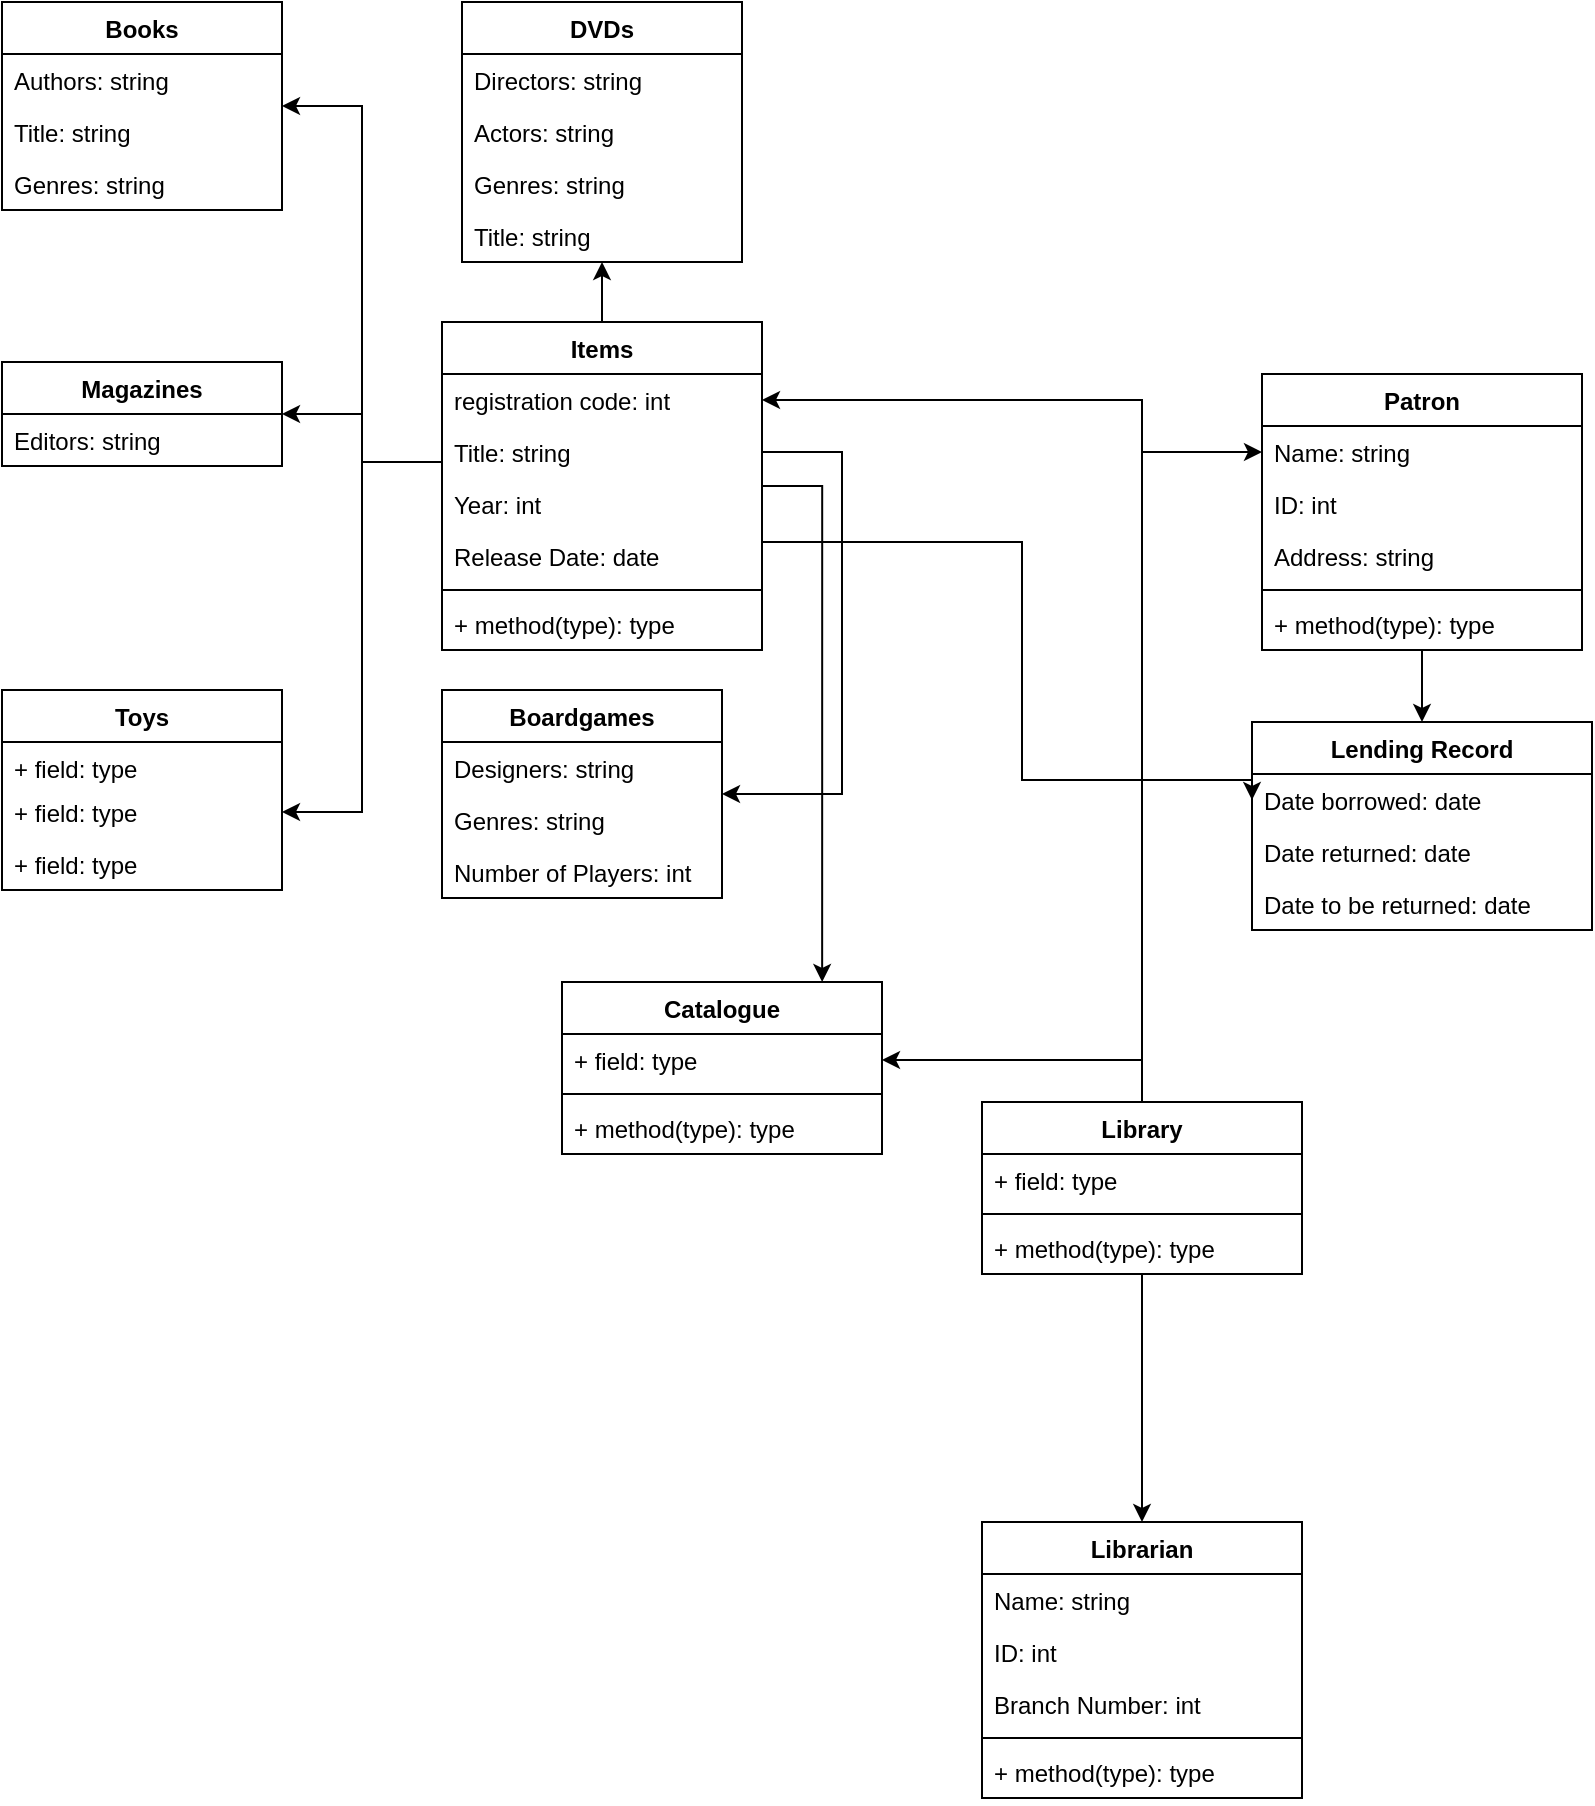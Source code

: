 <mxfile version="17.1.5" type="github">
  <diagram id="kL-8Vip2JxBOnkjo9LfI" name="Page-1">
    <mxGraphModel dx="2512" dy="752" grid="1" gridSize="10" guides="1" tooltips="1" connect="1" arrows="1" fold="1" page="1" pageScale="1" pageWidth="850" pageHeight="1100" math="0" shadow="0">
      <root>
        <mxCell id="0" />
        <mxCell id="1" parent="0" />
        <mxCell id="zy-rkR1DpPPFgzY5bVM7-54" style="edgeStyle=orthogonalEdgeStyle;rounded=0;orthogonalLoop=1;jettySize=auto;html=1;entryX=1;entryY=0.5;entryDx=0;entryDy=0;" parent="1" source="zy-rkR1DpPPFgzY5bVM7-5" target="zy-rkR1DpPPFgzY5bVM7-19" edge="1">
          <mxGeometry relative="1" as="geometry" />
        </mxCell>
        <mxCell id="zy-rkR1DpPPFgzY5bVM7-55" style="edgeStyle=orthogonalEdgeStyle;rounded=0;orthogonalLoop=1;jettySize=auto;html=1;" parent="1" source="zy-rkR1DpPPFgzY5bVM7-5" target="zy-rkR1DpPPFgzY5bVM7-11" edge="1">
          <mxGeometry relative="1" as="geometry" />
        </mxCell>
        <mxCell id="zy-rkR1DpPPFgzY5bVM7-58" style="edgeStyle=orthogonalEdgeStyle;rounded=0;orthogonalLoop=1;jettySize=auto;html=1;" parent="1" source="zy-rkR1DpPPFgzY5bVM7-5" target="zy-rkR1DpPPFgzY5bVM7-51" edge="1">
          <mxGeometry relative="1" as="geometry" />
        </mxCell>
        <mxCell id="nWWxf6EBxmyib_e2WT4O-10" style="edgeStyle=orthogonalEdgeStyle;rounded=0;orthogonalLoop=1;jettySize=auto;html=1;" edge="1" parent="1" source="zy-rkR1DpPPFgzY5bVM7-5" target="zy-rkR1DpPPFgzY5bVM7-46">
          <mxGeometry relative="1" as="geometry" />
        </mxCell>
        <mxCell id="zy-rkR1DpPPFgzY5bVM7-5" value="Library" style="swimlane;fontStyle=1;align=center;verticalAlign=top;childLayout=stackLayout;horizontal=1;startSize=26;horizontalStack=0;resizeParent=1;resizeParentMax=0;resizeLast=0;collapsible=1;marginBottom=0;" parent="1" vertex="1">
          <mxGeometry x="390" y="580" width="160" height="86" as="geometry" />
        </mxCell>
        <mxCell id="zy-rkR1DpPPFgzY5bVM7-6" value="+ field: type" style="text;strokeColor=none;fillColor=none;align=left;verticalAlign=top;spacingLeft=4;spacingRight=4;overflow=hidden;rotatable=0;points=[[0,0.5],[1,0.5]];portConstraint=eastwest;" parent="zy-rkR1DpPPFgzY5bVM7-5" vertex="1">
          <mxGeometry y="26" width="160" height="26" as="geometry" />
        </mxCell>
        <mxCell id="zy-rkR1DpPPFgzY5bVM7-7" value="" style="line;strokeWidth=1;fillColor=none;align=left;verticalAlign=middle;spacingTop=-1;spacingLeft=3;spacingRight=3;rotatable=0;labelPosition=right;points=[];portConstraint=eastwest;" parent="zy-rkR1DpPPFgzY5bVM7-5" vertex="1">
          <mxGeometry y="52" width="160" height="8" as="geometry" />
        </mxCell>
        <mxCell id="zy-rkR1DpPPFgzY5bVM7-8" value="+ method(type): type" style="text;strokeColor=none;fillColor=none;align=left;verticalAlign=top;spacingLeft=4;spacingRight=4;overflow=hidden;rotatable=0;points=[[0,0.5],[1,0.5]];portConstraint=eastwest;" parent="zy-rkR1DpPPFgzY5bVM7-5" vertex="1">
          <mxGeometry y="60" width="160" height="26" as="geometry" />
        </mxCell>
        <mxCell id="zy-rkR1DpPPFgzY5bVM7-59" style="edgeStyle=orthogonalEdgeStyle;rounded=0;orthogonalLoop=1;jettySize=auto;html=1;" parent="1" source="zy-rkR1DpPPFgzY5bVM7-10" target="zy-rkR1DpPPFgzY5bVM7-41" edge="1">
          <mxGeometry relative="1" as="geometry" />
        </mxCell>
        <mxCell id="zy-rkR1DpPPFgzY5bVM7-10" value="Patron" style="swimlane;fontStyle=1;align=center;verticalAlign=top;childLayout=stackLayout;horizontal=1;startSize=26;horizontalStack=0;resizeParent=1;resizeParentMax=0;resizeLast=0;collapsible=1;marginBottom=0;" parent="1" vertex="1">
          <mxGeometry x="530" y="216" width="160" height="138" as="geometry" />
        </mxCell>
        <mxCell id="zy-rkR1DpPPFgzY5bVM7-11" value="Name: string&#xa;" style="text;strokeColor=none;fillColor=none;align=left;verticalAlign=top;spacingLeft=4;spacingRight=4;overflow=hidden;rotatable=0;points=[[0,0.5],[1,0.5]];portConstraint=eastwest;" parent="zy-rkR1DpPPFgzY5bVM7-10" vertex="1">
          <mxGeometry y="26" width="160" height="26" as="geometry" />
        </mxCell>
        <mxCell id="nWWxf6EBxmyib_e2WT4O-13" value="ID: int" style="text;strokeColor=none;fillColor=none;align=left;verticalAlign=top;spacingLeft=4;spacingRight=4;overflow=hidden;rotatable=0;points=[[0,0.5],[1,0.5]];portConstraint=eastwest;" vertex="1" parent="zy-rkR1DpPPFgzY5bVM7-10">
          <mxGeometry y="52" width="160" height="26" as="geometry" />
        </mxCell>
        <mxCell id="nWWxf6EBxmyib_e2WT4O-14" value="Address: string" style="text;strokeColor=none;fillColor=none;align=left;verticalAlign=top;spacingLeft=4;spacingRight=4;overflow=hidden;rotatable=0;points=[[0,0.5],[1,0.5]];portConstraint=eastwest;" vertex="1" parent="zy-rkR1DpPPFgzY5bVM7-10">
          <mxGeometry y="78" width="160" height="26" as="geometry" />
        </mxCell>
        <mxCell id="zy-rkR1DpPPFgzY5bVM7-12" value="" style="line;strokeWidth=1;fillColor=none;align=left;verticalAlign=middle;spacingTop=-1;spacingLeft=3;spacingRight=3;rotatable=0;labelPosition=right;points=[];portConstraint=eastwest;" parent="zy-rkR1DpPPFgzY5bVM7-10" vertex="1">
          <mxGeometry y="104" width="160" height="8" as="geometry" />
        </mxCell>
        <mxCell id="zy-rkR1DpPPFgzY5bVM7-13" value="+ method(type): type" style="text;strokeColor=none;fillColor=none;align=left;verticalAlign=top;spacingLeft=4;spacingRight=4;overflow=hidden;rotatable=0;points=[[0,0.5],[1,0.5]];portConstraint=eastwest;" parent="zy-rkR1DpPPFgzY5bVM7-10" vertex="1">
          <mxGeometry y="112" width="160" height="26" as="geometry" />
        </mxCell>
        <mxCell id="zy-rkR1DpPPFgzY5bVM7-14" value="Books" style="swimlane;fontStyle=1;childLayout=stackLayout;horizontal=1;startSize=26;fillColor=none;horizontalStack=0;resizeParent=1;resizeParentMax=0;resizeLast=0;collapsible=1;marginBottom=0;" parent="1" vertex="1">
          <mxGeometry x="-100" y="30" width="140" height="104" as="geometry" />
        </mxCell>
        <mxCell id="zy-rkR1DpPPFgzY5bVM7-15" value="Authors: string" style="text;strokeColor=none;fillColor=none;align=left;verticalAlign=top;spacingLeft=4;spacingRight=4;overflow=hidden;rotatable=0;points=[[0,0.5],[1,0.5]];portConstraint=eastwest;" parent="zy-rkR1DpPPFgzY5bVM7-14" vertex="1">
          <mxGeometry y="26" width="140" height="26" as="geometry" />
        </mxCell>
        <mxCell id="zy-rkR1DpPPFgzY5bVM7-16" value="Title: string&#xa;&#xa;" style="text;strokeColor=none;fillColor=none;align=left;verticalAlign=top;spacingLeft=4;spacingRight=4;overflow=hidden;rotatable=0;points=[[0,0.5],[1,0.5]];portConstraint=eastwest;" parent="zy-rkR1DpPPFgzY5bVM7-14" vertex="1">
          <mxGeometry y="52" width="140" height="26" as="geometry" />
        </mxCell>
        <mxCell id="nWWxf6EBxmyib_e2WT4O-1" value="Genres: string" style="text;strokeColor=none;fillColor=none;align=left;verticalAlign=top;spacingLeft=4;spacingRight=4;overflow=hidden;rotatable=0;points=[[0,0.5],[1,0.5]];portConstraint=eastwest;" vertex="1" parent="zy-rkR1DpPPFgzY5bVM7-14">
          <mxGeometry y="78" width="140" height="26" as="geometry" />
        </mxCell>
        <mxCell id="zy-rkR1DpPPFgzY5bVM7-61" style="edgeStyle=orthogonalEdgeStyle;rounded=0;orthogonalLoop=1;jettySize=auto;html=1;entryX=1;entryY=0.5;entryDx=0;entryDy=0;" parent="1" source="zy-rkR1DpPPFgzY5bVM7-18" target="zy-rkR1DpPPFgzY5bVM7-14" edge="1">
          <mxGeometry relative="1" as="geometry">
            <Array as="points">
              <mxPoint x="80" y="260" />
              <mxPoint x="80" y="82" />
            </Array>
          </mxGeometry>
        </mxCell>
        <mxCell id="zy-rkR1DpPPFgzY5bVM7-62" style="edgeStyle=orthogonalEdgeStyle;rounded=0;orthogonalLoop=1;jettySize=auto;html=1;" parent="1" source="zy-rkR1DpPPFgzY5bVM7-18" target="zy-rkR1DpPPFgzY5bVM7-31" edge="1">
          <mxGeometry relative="1" as="geometry">
            <Array as="points">
              <mxPoint x="80" y="260" />
              <mxPoint x="80" y="236" />
            </Array>
          </mxGeometry>
        </mxCell>
        <mxCell id="zy-rkR1DpPPFgzY5bVM7-63" style="edgeStyle=orthogonalEdgeStyle;rounded=0;orthogonalLoop=1;jettySize=auto;html=1;entryX=1;entryY=0.5;entryDx=0;entryDy=0;" parent="1" source="zy-rkR1DpPPFgzY5bVM7-18" target="zy-rkR1DpPPFgzY5bVM7-37" edge="1">
          <mxGeometry relative="1" as="geometry">
            <mxPoint x="80" y="440" as="targetPoint" />
            <Array as="points">
              <mxPoint x="80" y="260" />
              <mxPoint x="80" y="435" />
            </Array>
          </mxGeometry>
        </mxCell>
        <mxCell id="nWWxf6EBxmyib_e2WT4O-8" style="edgeStyle=orthogonalEdgeStyle;rounded=0;orthogonalLoop=1;jettySize=auto;html=1;entryX=0.5;entryY=1;entryDx=0;entryDy=0;" edge="1" parent="1" source="zy-rkR1DpPPFgzY5bVM7-18" target="zy-rkR1DpPPFgzY5bVM7-23">
          <mxGeometry relative="1" as="geometry" />
        </mxCell>
        <mxCell id="nWWxf6EBxmyib_e2WT4O-11" style="edgeStyle=orthogonalEdgeStyle;rounded=0;orthogonalLoop=1;jettySize=auto;html=1;entryX=0.813;entryY=0;entryDx=0;entryDy=0;entryPerimeter=0;" edge="1" parent="1" source="zy-rkR1DpPPFgzY5bVM7-18" target="zy-rkR1DpPPFgzY5bVM7-50">
          <mxGeometry relative="1" as="geometry">
            <Array as="points">
              <mxPoint x="310" y="272" />
            </Array>
          </mxGeometry>
        </mxCell>
        <mxCell id="nWWxf6EBxmyib_e2WT4O-12" style="edgeStyle=orthogonalEdgeStyle;rounded=0;orthogonalLoop=1;jettySize=auto;html=1;entryX=0;entryY=0.5;entryDx=0;entryDy=0;" edge="1" parent="1" source="zy-rkR1DpPPFgzY5bVM7-18" target="zy-rkR1DpPPFgzY5bVM7-42">
          <mxGeometry relative="1" as="geometry">
            <Array as="points">
              <mxPoint x="410" y="300" />
              <mxPoint x="410" y="419" />
            </Array>
          </mxGeometry>
        </mxCell>
        <mxCell id="zy-rkR1DpPPFgzY5bVM7-18" value="Items" style="swimlane;fontStyle=1;align=center;verticalAlign=top;childLayout=stackLayout;horizontal=1;startSize=26;horizontalStack=0;resizeParent=1;resizeParentMax=0;resizeLast=0;collapsible=1;marginBottom=0;" parent="1" vertex="1">
          <mxGeometry x="120" y="190" width="160" height="164" as="geometry" />
        </mxCell>
        <mxCell id="zy-rkR1DpPPFgzY5bVM7-19" value="registration code: int" style="text;strokeColor=none;fillColor=none;align=left;verticalAlign=top;spacingLeft=4;spacingRight=4;overflow=hidden;rotatable=0;points=[[0,0.5],[1,0.5]];portConstraint=eastwest;" parent="zy-rkR1DpPPFgzY5bVM7-18" vertex="1">
          <mxGeometry y="26" width="160" height="26" as="geometry" />
        </mxCell>
        <mxCell id="nWWxf6EBxmyib_e2WT4O-4" value="Title: string" style="text;strokeColor=none;fillColor=none;align=left;verticalAlign=top;spacingLeft=4;spacingRight=4;overflow=hidden;rotatable=0;points=[[0,0.5],[1,0.5]];portConstraint=eastwest;" vertex="1" parent="zy-rkR1DpPPFgzY5bVM7-18">
          <mxGeometry y="52" width="160" height="26" as="geometry" />
        </mxCell>
        <mxCell id="nWWxf6EBxmyib_e2WT4O-3" value="Year: int" style="text;strokeColor=none;fillColor=none;align=left;verticalAlign=top;spacingLeft=4;spacingRight=4;overflow=hidden;rotatable=0;points=[[0,0.5],[1,0.5]];portConstraint=eastwest;" vertex="1" parent="zy-rkR1DpPPFgzY5bVM7-18">
          <mxGeometry y="78" width="160" height="26" as="geometry" />
        </mxCell>
        <mxCell id="nWWxf6EBxmyib_e2WT4O-6" value="Release Date: date" style="text;strokeColor=none;fillColor=none;align=left;verticalAlign=top;spacingLeft=4;spacingRight=4;overflow=hidden;rotatable=0;points=[[0,0.5],[1,0.5]];portConstraint=eastwest;" vertex="1" parent="zy-rkR1DpPPFgzY5bVM7-18">
          <mxGeometry y="104" width="160" height="26" as="geometry" />
        </mxCell>
        <mxCell id="zy-rkR1DpPPFgzY5bVM7-20" value="" style="line;strokeWidth=1;fillColor=none;align=left;verticalAlign=middle;spacingTop=-1;spacingLeft=3;spacingRight=3;rotatable=0;labelPosition=right;points=[];portConstraint=eastwest;" parent="zy-rkR1DpPPFgzY5bVM7-18" vertex="1">
          <mxGeometry y="130" width="160" height="8" as="geometry" />
        </mxCell>
        <mxCell id="zy-rkR1DpPPFgzY5bVM7-21" value="+ method(type): type" style="text;strokeColor=none;fillColor=none;align=left;verticalAlign=top;spacingLeft=4;spacingRight=4;overflow=hidden;rotatable=0;points=[[0,0.5],[1,0.5]];portConstraint=eastwest;" parent="zy-rkR1DpPPFgzY5bVM7-18" vertex="1">
          <mxGeometry y="138" width="160" height="26" as="geometry" />
        </mxCell>
        <mxCell id="zy-rkR1DpPPFgzY5bVM7-23" value="DVDs" style="swimlane;fontStyle=1;childLayout=stackLayout;horizontal=1;startSize=26;fillColor=none;horizontalStack=0;resizeParent=1;resizeParentMax=0;resizeLast=0;collapsible=1;marginBottom=0;" parent="1" vertex="1">
          <mxGeometry x="130" y="30" width="140" height="130" as="geometry" />
        </mxCell>
        <mxCell id="zy-rkR1DpPPFgzY5bVM7-24" value="Directors: string" style="text;strokeColor=none;fillColor=none;align=left;verticalAlign=top;spacingLeft=4;spacingRight=4;overflow=hidden;rotatable=0;points=[[0,0.5],[1,0.5]];portConstraint=eastwest;" parent="zy-rkR1DpPPFgzY5bVM7-23" vertex="1">
          <mxGeometry y="26" width="140" height="26" as="geometry" />
        </mxCell>
        <mxCell id="zy-rkR1DpPPFgzY5bVM7-25" value="Actors: string" style="text;strokeColor=none;fillColor=none;align=left;verticalAlign=top;spacingLeft=4;spacingRight=4;overflow=hidden;rotatable=0;points=[[0,0.5],[1,0.5]];portConstraint=eastwest;" parent="zy-rkR1DpPPFgzY5bVM7-23" vertex="1">
          <mxGeometry y="52" width="140" height="26" as="geometry" />
        </mxCell>
        <mxCell id="zy-rkR1DpPPFgzY5bVM7-26" value="Genres: string" style="text;strokeColor=none;fillColor=none;align=left;verticalAlign=top;spacingLeft=4;spacingRight=4;overflow=hidden;rotatable=0;points=[[0,0.5],[1,0.5]];portConstraint=eastwest;" parent="zy-rkR1DpPPFgzY5bVM7-23" vertex="1">
          <mxGeometry y="78" width="140" height="26" as="geometry" />
        </mxCell>
        <mxCell id="nWWxf6EBxmyib_e2WT4O-2" value="Title: string" style="text;strokeColor=none;fillColor=none;align=left;verticalAlign=top;spacingLeft=4;spacingRight=4;overflow=hidden;rotatable=0;points=[[0,0.5],[1,0.5]];portConstraint=eastwest;" vertex="1" parent="zy-rkR1DpPPFgzY5bVM7-23">
          <mxGeometry y="104" width="140" height="26" as="geometry" />
        </mxCell>
        <mxCell id="zy-rkR1DpPPFgzY5bVM7-27" value="Boardgames" style="swimlane;fontStyle=1;childLayout=stackLayout;horizontal=1;startSize=26;fillColor=none;horizontalStack=0;resizeParent=1;resizeParentMax=0;resizeLast=0;collapsible=1;marginBottom=0;" parent="1" vertex="1">
          <mxGeometry x="120" y="374" width="140" height="104" as="geometry" />
        </mxCell>
        <mxCell id="zy-rkR1DpPPFgzY5bVM7-28" value="Designers: string" style="text;strokeColor=none;fillColor=none;align=left;verticalAlign=top;spacingLeft=4;spacingRight=4;overflow=hidden;rotatable=0;points=[[0,0.5],[1,0.5]];portConstraint=eastwest;" parent="zy-rkR1DpPPFgzY5bVM7-27" vertex="1">
          <mxGeometry y="26" width="140" height="26" as="geometry" />
        </mxCell>
        <mxCell id="zy-rkR1DpPPFgzY5bVM7-29" value="Genres: string" style="text;strokeColor=none;fillColor=none;align=left;verticalAlign=top;spacingLeft=4;spacingRight=4;overflow=hidden;rotatable=0;points=[[0,0.5],[1,0.5]];portConstraint=eastwest;" parent="zy-rkR1DpPPFgzY5bVM7-27" vertex="1">
          <mxGeometry y="52" width="140" height="26" as="geometry" />
        </mxCell>
        <mxCell id="zy-rkR1DpPPFgzY5bVM7-30" value="Number of Players: int" style="text;strokeColor=none;fillColor=none;align=left;verticalAlign=top;spacingLeft=4;spacingRight=4;overflow=hidden;rotatable=0;points=[[0,0.5],[1,0.5]];portConstraint=eastwest;" parent="zy-rkR1DpPPFgzY5bVM7-27" vertex="1">
          <mxGeometry y="78" width="140" height="26" as="geometry" />
        </mxCell>
        <mxCell id="zy-rkR1DpPPFgzY5bVM7-31" value="Magazines" style="swimlane;fontStyle=1;childLayout=stackLayout;horizontal=1;startSize=26;fillColor=none;horizontalStack=0;resizeParent=1;resizeParentMax=0;resizeLast=0;collapsible=1;marginBottom=0;" parent="1" vertex="1">
          <mxGeometry x="-100" y="210" width="140" height="52" as="geometry" />
        </mxCell>
        <mxCell id="zy-rkR1DpPPFgzY5bVM7-33" value="Editors: string" style="text;strokeColor=none;fillColor=none;align=left;verticalAlign=top;spacingLeft=4;spacingRight=4;overflow=hidden;rotatable=0;points=[[0,0.5],[1,0.5]];portConstraint=eastwest;" parent="zy-rkR1DpPPFgzY5bVM7-31" vertex="1">
          <mxGeometry y="26" width="140" height="26" as="geometry" />
        </mxCell>
        <mxCell id="zy-rkR1DpPPFgzY5bVM7-35" value="Toys" style="swimlane;fontStyle=1;childLayout=stackLayout;horizontal=1;startSize=26;fillColor=none;horizontalStack=0;resizeParent=1;resizeParentMax=0;resizeLast=0;collapsible=1;marginBottom=0;" parent="1" vertex="1">
          <mxGeometry x="-100" y="374" width="140" height="100" as="geometry" />
        </mxCell>
        <mxCell id="zy-rkR1DpPPFgzY5bVM7-36" value="+ field: type" style="text;strokeColor=none;fillColor=none;align=left;verticalAlign=top;spacingLeft=4;spacingRight=4;overflow=hidden;rotatable=0;points=[[0,0.5],[1,0.5]];portConstraint=eastwest;" parent="zy-rkR1DpPPFgzY5bVM7-35" vertex="1">
          <mxGeometry y="26" width="140" height="22" as="geometry" />
        </mxCell>
        <mxCell id="zy-rkR1DpPPFgzY5bVM7-37" value="+ field: type" style="text;strokeColor=none;fillColor=none;align=left;verticalAlign=top;spacingLeft=4;spacingRight=4;overflow=hidden;rotatable=0;points=[[0,0.5],[1,0.5]];portConstraint=eastwest;" parent="zy-rkR1DpPPFgzY5bVM7-35" vertex="1">
          <mxGeometry y="48" width="140" height="26" as="geometry" />
        </mxCell>
        <mxCell id="zy-rkR1DpPPFgzY5bVM7-38" value="+ field: type" style="text;strokeColor=none;fillColor=none;align=left;verticalAlign=top;spacingLeft=4;spacingRight=4;overflow=hidden;rotatable=0;points=[[0,0.5],[1,0.5]];portConstraint=eastwest;" parent="zy-rkR1DpPPFgzY5bVM7-35" vertex="1">
          <mxGeometry y="74" width="140" height="26" as="geometry" />
        </mxCell>
        <mxCell id="zy-rkR1DpPPFgzY5bVM7-41" value="Lending Record" style="swimlane;fontStyle=1;childLayout=stackLayout;horizontal=1;startSize=26;fillColor=none;horizontalStack=0;resizeParent=1;resizeParentMax=0;resizeLast=0;collapsible=1;marginBottom=0;" parent="1" vertex="1">
          <mxGeometry x="525" y="390" width="170" height="104" as="geometry" />
        </mxCell>
        <mxCell id="zy-rkR1DpPPFgzY5bVM7-42" value="Date borrowed: date" style="text;strokeColor=none;fillColor=none;align=left;verticalAlign=top;spacingLeft=4;spacingRight=4;overflow=hidden;rotatable=0;points=[[0,0.5],[1,0.5]];portConstraint=eastwest;" parent="zy-rkR1DpPPFgzY5bVM7-41" vertex="1">
          <mxGeometry y="26" width="170" height="26" as="geometry" />
        </mxCell>
        <mxCell id="zy-rkR1DpPPFgzY5bVM7-43" value="Date returned: date" style="text;strokeColor=none;fillColor=none;align=left;verticalAlign=top;spacingLeft=4;spacingRight=4;overflow=hidden;rotatable=0;points=[[0,0.5],[1,0.5]];portConstraint=eastwest;" parent="zy-rkR1DpPPFgzY5bVM7-41" vertex="1">
          <mxGeometry y="52" width="170" height="26" as="geometry" />
        </mxCell>
        <mxCell id="zy-rkR1DpPPFgzY5bVM7-44" value="Date to be returned: date" style="text;strokeColor=none;fillColor=none;align=left;verticalAlign=top;spacingLeft=4;spacingRight=4;overflow=hidden;rotatable=0;points=[[0,0.5],[1,0.5]];portConstraint=eastwest;" parent="zy-rkR1DpPPFgzY5bVM7-41" vertex="1">
          <mxGeometry y="78" width="170" height="26" as="geometry" />
        </mxCell>
        <mxCell id="zy-rkR1DpPPFgzY5bVM7-46" value="Librarian" style="swimlane;fontStyle=1;align=center;verticalAlign=top;childLayout=stackLayout;horizontal=1;startSize=26;horizontalStack=0;resizeParent=1;resizeParentMax=0;resizeLast=0;collapsible=1;marginBottom=0;" parent="1" vertex="1">
          <mxGeometry x="390" y="790" width="160" height="138" as="geometry" />
        </mxCell>
        <mxCell id="nWWxf6EBxmyib_e2WT4O-15" value="Name: string&#xa;" style="text;strokeColor=none;fillColor=none;align=left;verticalAlign=top;spacingLeft=4;spacingRight=4;overflow=hidden;rotatable=0;points=[[0,0.5],[1,0.5]];portConstraint=eastwest;" vertex="1" parent="zy-rkR1DpPPFgzY5bVM7-46">
          <mxGeometry y="26" width="160" height="26" as="geometry" />
        </mxCell>
        <mxCell id="nWWxf6EBxmyib_e2WT4O-16" value="ID: int" style="text;strokeColor=none;fillColor=none;align=left;verticalAlign=top;spacingLeft=4;spacingRight=4;overflow=hidden;rotatable=0;points=[[0,0.5],[1,0.5]];portConstraint=eastwest;" vertex="1" parent="zy-rkR1DpPPFgzY5bVM7-46">
          <mxGeometry y="52" width="160" height="26" as="geometry" />
        </mxCell>
        <mxCell id="zy-rkR1DpPPFgzY5bVM7-47" value="Branch Number: int" style="text;strokeColor=none;fillColor=none;align=left;verticalAlign=top;spacingLeft=4;spacingRight=4;overflow=hidden;rotatable=0;points=[[0,0.5],[1,0.5]];portConstraint=eastwest;" parent="zy-rkR1DpPPFgzY5bVM7-46" vertex="1">
          <mxGeometry y="78" width="160" height="26" as="geometry" />
        </mxCell>
        <mxCell id="zy-rkR1DpPPFgzY5bVM7-48" value="" style="line;strokeWidth=1;fillColor=none;align=left;verticalAlign=middle;spacingTop=-1;spacingLeft=3;spacingRight=3;rotatable=0;labelPosition=right;points=[];portConstraint=eastwest;" parent="zy-rkR1DpPPFgzY5bVM7-46" vertex="1">
          <mxGeometry y="104" width="160" height="8" as="geometry" />
        </mxCell>
        <mxCell id="zy-rkR1DpPPFgzY5bVM7-49" value="+ method(type): type" style="text;strokeColor=none;fillColor=none;align=left;verticalAlign=top;spacingLeft=4;spacingRight=4;overflow=hidden;rotatable=0;points=[[0,0.5],[1,0.5]];portConstraint=eastwest;" parent="zy-rkR1DpPPFgzY5bVM7-46" vertex="1">
          <mxGeometry y="112" width="160" height="26" as="geometry" />
        </mxCell>
        <mxCell id="zy-rkR1DpPPFgzY5bVM7-50" value="Catalogue" style="swimlane;fontStyle=1;align=center;verticalAlign=top;childLayout=stackLayout;horizontal=1;startSize=26;horizontalStack=0;resizeParent=1;resizeParentMax=0;resizeLast=0;collapsible=1;marginBottom=0;" parent="1" vertex="1">
          <mxGeometry x="180" y="520" width="160" height="86" as="geometry" />
        </mxCell>
        <mxCell id="zy-rkR1DpPPFgzY5bVM7-51" value="+ field: type" style="text;strokeColor=none;fillColor=none;align=left;verticalAlign=top;spacingLeft=4;spacingRight=4;overflow=hidden;rotatable=0;points=[[0,0.5],[1,0.5]];portConstraint=eastwest;" parent="zy-rkR1DpPPFgzY5bVM7-50" vertex="1">
          <mxGeometry y="26" width="160" height="26" as="geometry" />
        </mxCell>
        <mxCell id="zy-rkR1DpPPFgzY5bVM7-52" value="" style="line;strokeWidth=1;fillColor=none;align=left;verticalAlign=middle;spacingTop=-1;spacingLeft=3;spacingRight=3;rotatable=0;labelPosition=right;points=[];portConstraint=eastwest;" parent="zy-rkR1DpPPFgzY5bVM7-50" vertex="1">
          <mxGeometry y="52" width="160" height="8" as="geometry" />
        </mxCell>
        <mxCell id="zy-rkR1DpPPFgzY5bVM7-53" value="+ method(type): type" style="text;strokeColor=none;fillColor=none;align=left;verticalAlign=top;spacingLeft=4;spacingRight=4;overflow=hidden;rotatable=0;points=[[0,0.5],[1,0.5]];portConstraint=eastwest;" parent="zy-rkR1DpPPFgzY5bVM7-50" vertex="1">
          <mxGeometry y="60" width="160" height="26" as="geometry" />
        </mxCell>
        <mxCell id="nWWxf6EBxmyib_e2WT4O-9" style="edgeStyle=orthogonalEdgeStyle;rounded=0;orthogonalLoop=1;jettySize=auto;html=1;entryX=1;entryY=0.5;entryDx=0;entryDy=0;" edge="1" parent="1" source="nWWxf6EBxmyib_e2WT4O-4" target="zy-rkR1DpPPFgzY5bVM7-27">
          <mxGeometry relative="1" as="geometry">
            <Array as="points">
              <mxPoint x="320" y="255" />
              <mxPoint x="320" y="426" />
            </Array>
          </mxGeometry>
        </mxCell>
      </root>
    </mxGraphModel>
  </diagram>
</mxfile>
